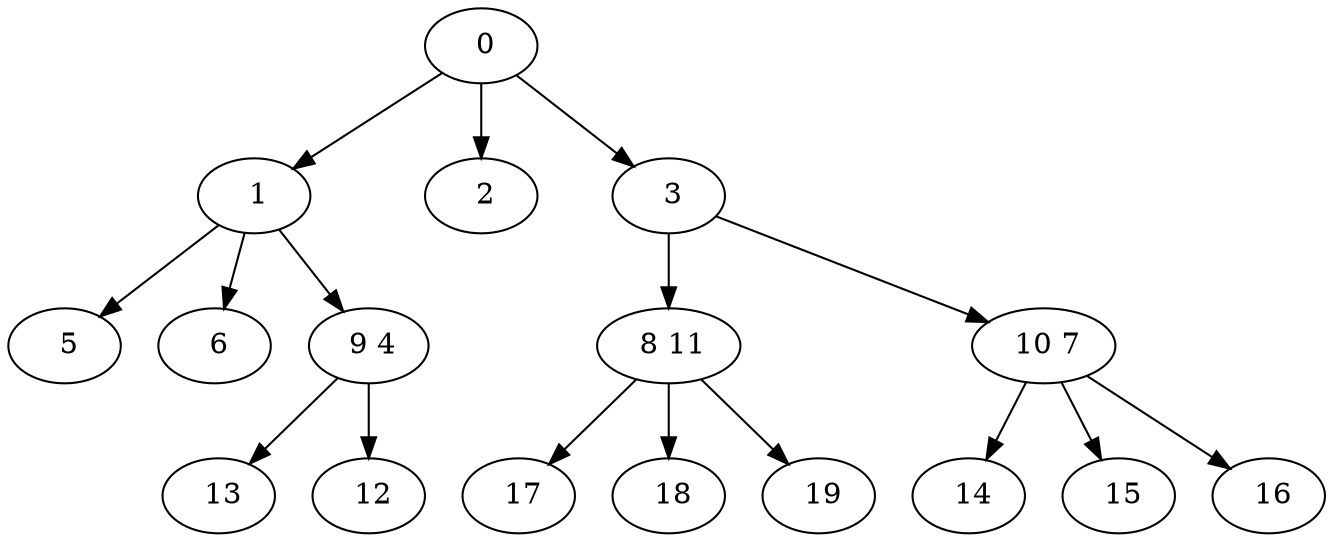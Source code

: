 digraph mytree {
" 0" -> " 1";
" 0" -> " 2";
" 0" -> " 3";
" 1" -> " 5";
" 1" -> " 6";
" 1" -> " 9 4";
" 2";
" 3" -> " 8 11";
" 3" -> " 10 7";
" 5";
" 6";
" 9 4" -> " 13";
" 9 4" -> " 12";
" 8 11" -> " 17";
" 8 11" -> " 18";
" 8 11" -> " 19";
" 10 7" -> " 14";
" 10 7" -> " 15";
" 10 7" -> " 16";
" 17";
" 18";
" 19";
" 14";
" 15";
" 16";
" 13";
" 12";
}
